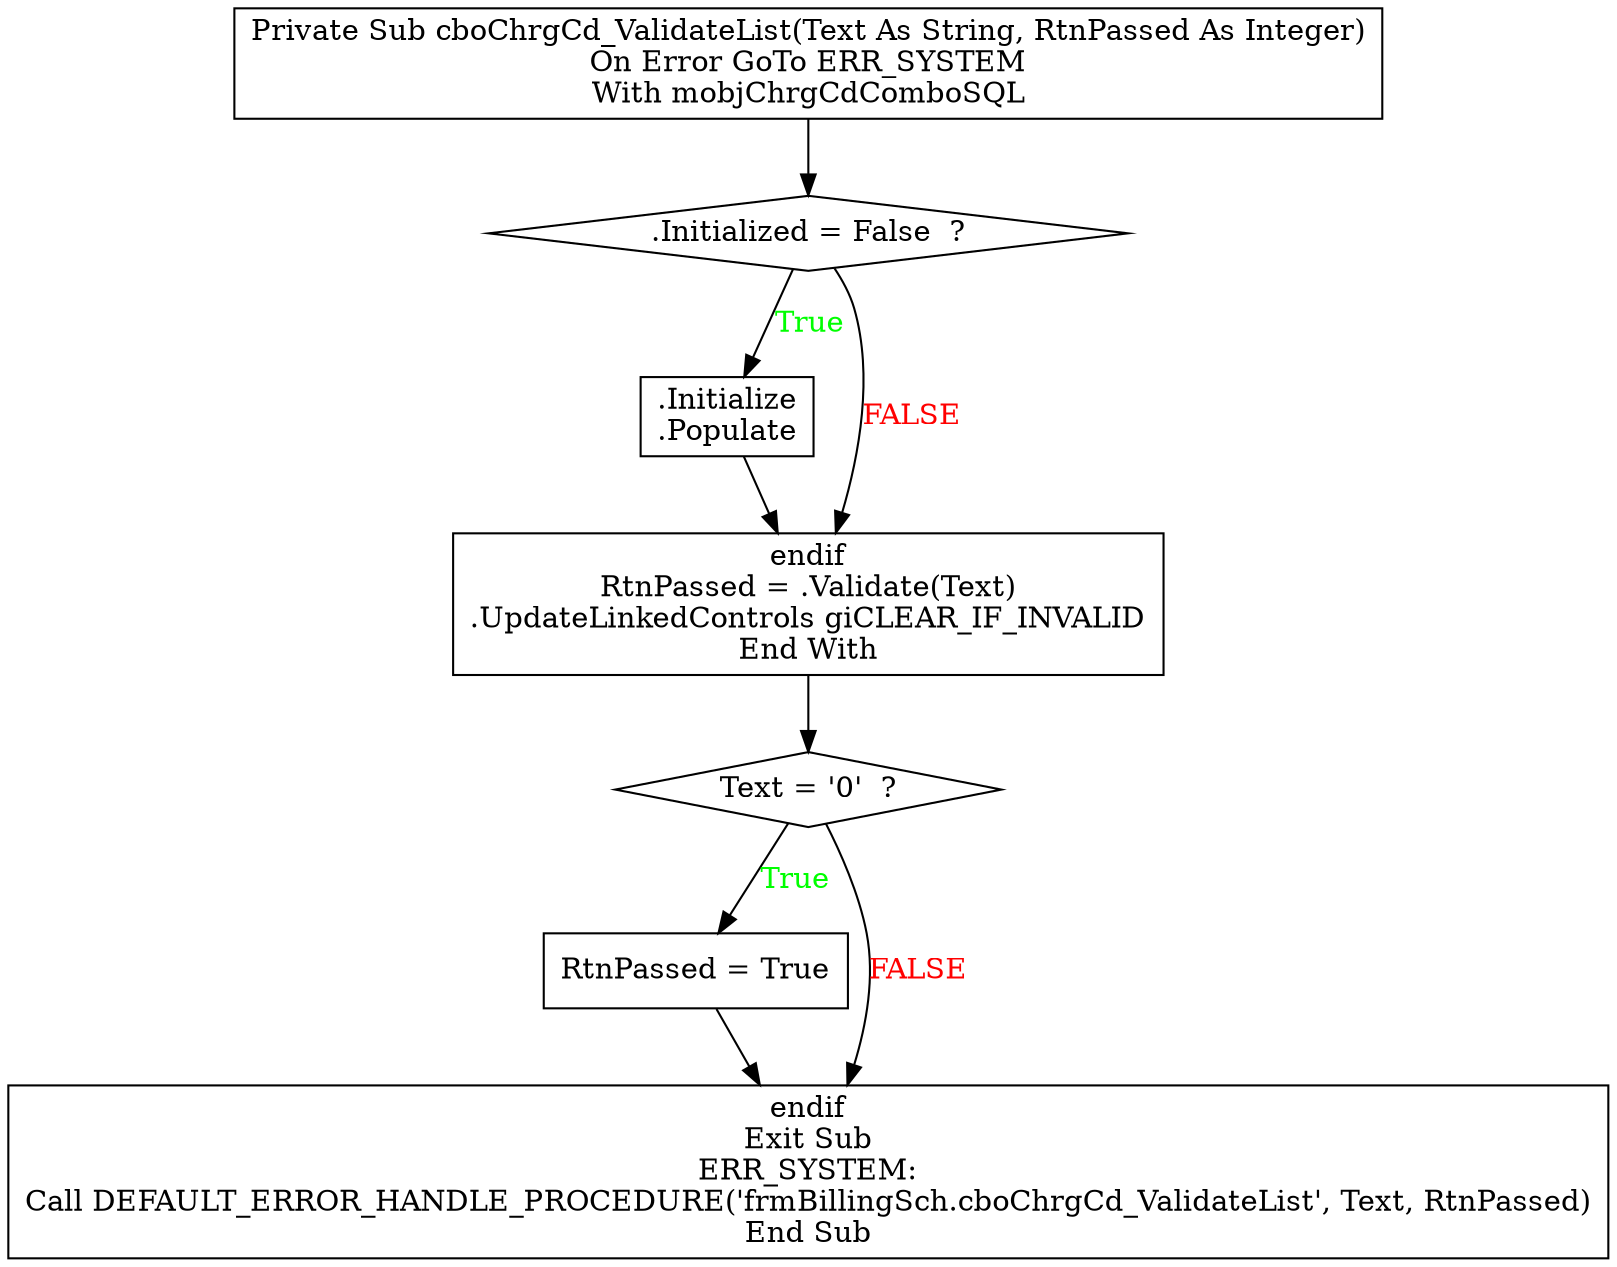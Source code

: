 digraph G{
Node_1 [ label ="Private Sub cboChrgCd_ValidateList(Text As String, RtnPassed As Integer)\nOn Error GoTo ERR_SYSTEM\nWith mobjChrgCdComboSQL",shape="box"];
Node_2 [ label =".Initialized = False  ?",shape="diamond"];
Node_3 [ label =".Initialize\n.Populate",shape="box"];
Node_4 [ label ="endif\nRtnPassed = .Validate(Text)\n.UpdateLinkedControls giCLEAR_IF_INVALID\nEnd With",shape="box"];
Node_5 [ label ="Text = '0'  ?",shape="diamond"];
Node_6 [ label ="RtnPassed = True",shape="box"];
Node_7 [ label ="endif\nExit Sub\nERR_SYSTEM:\nCall DEFAULT_ERROR_HANDLE_PROCEDURE('frmBillingSch.cboChrgCd_ValidateList', Text, RtnPassed)\nEnd Sub",shape="box"];
Node_2 -> Node_3 [label="True",fontcolor="GREEN"];
Node_1 -> Node_2;
Node_2 -> Node_4 [label="FALSE",fontcolor="RED"];
Node_3 -> Node_4;
Node_5 -> Node_6 [label="True",fontcolor="GREEN"];
Node_4 -> Node_5;
Node_5 -> Node_7 [label="FALSE",fontcolor="RED"];
Node_6 -> Node_7;
}
